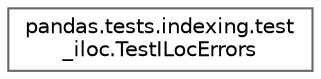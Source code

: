 digraph "Graphical Class Hierarchy"
{
 // LATEX_PDF_SIZE
  bgcolor="transparent";
  edge [fontname=Helvetica,fontsize=10,labelfontname=Helvetica,labelfontsize=10];
  node [fontname=Helvetica,fontsize=10,shape=box,height=0.2,width=0.4];
  rankdir="LR";
  Node0 [id="Node000000",label="pandas.tests.indexing.test\l_iloc.TestILocErrors",height=0.2,width=0.4,color="grey40", fillcolor="white", style="filled",URL="$d3/d8d/classpandas_1_1tests_1_1indexing_1_1test__iloc_1_1TestILocErrors.html",tooltip=" "];
}
